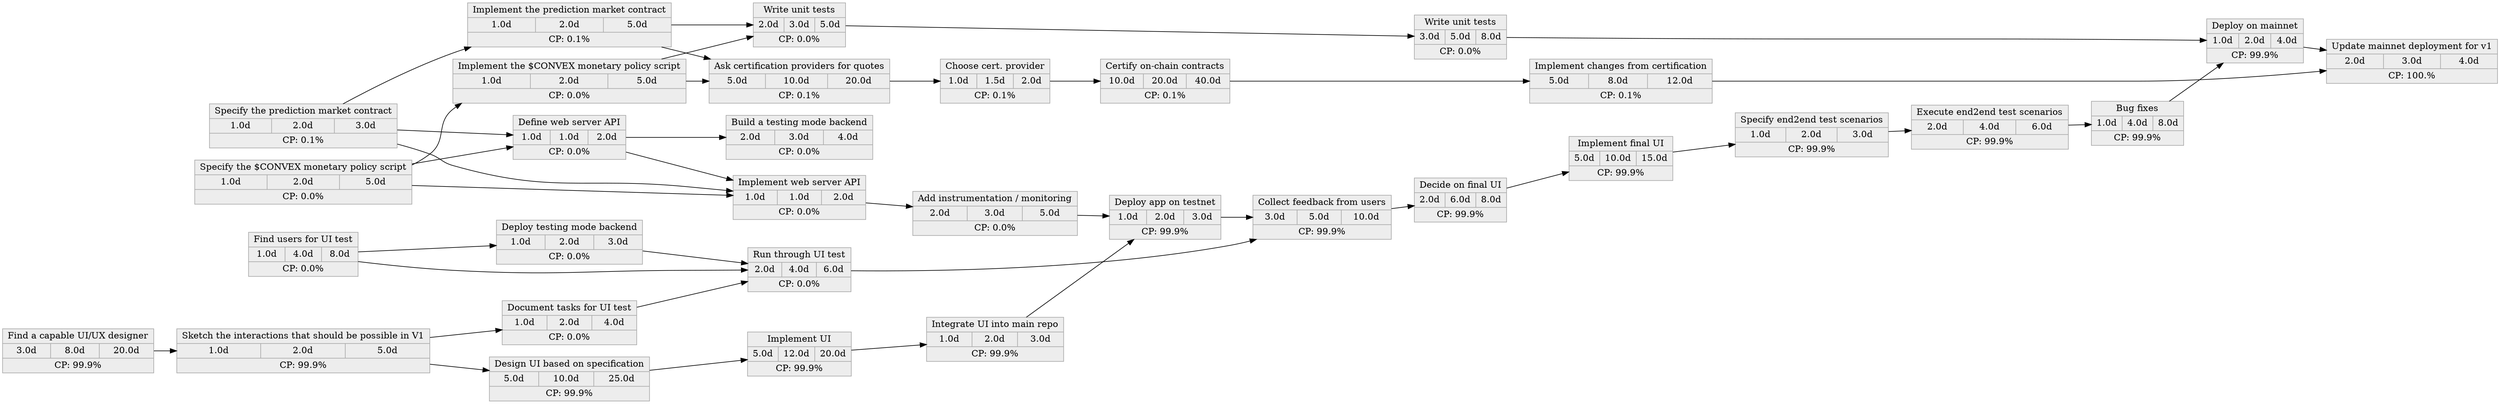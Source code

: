digraph 
{
node [shape=Mrecord]
rankdir=LR
  node [color="darkgray" fillcolor="grey93" style="filled" height=".1" shape="record"]
  "TaskID 0" [label="Specify the prediction market contract|{1.0d|2.0d|3.0d}|CP: 0.1%"]
  "TaskID 1" [label="Specify the $CONVEX monetary policy script|{1.0d|2.0d|5.0d}|CP: 0.0%"]
  "TaskID 2" [label="Implement the prediction market contract|{1.0d|2.0d|5.0d}|CP: 0.1%"]
  "TaskID 3" [label="Implement the $CONVEX monetary policy script|{1.0d|2.0d|5.0d}|CP: 0.0%"]
  "TaskID 4" [label="Write unit tests|{2.0d|3.0d|5.0d}|CP: 0.0%"]
  "TaskID 5" [label="Write unit tests|{3.0d|5.0d|8.0d}|CP: 0.0%"]
  "TaskID 6" [label="Define web server API|{1.0d|1.0d|2.0d}|CP: 0.0%"]
  "TaskID 7" [label="Implement web server API|{1.0d|1.0d|2.0d}|CP: 0.0%"]
  "TaskID 8" [label="Add instrumentation / monitoring|{2.0d|3.0d|5.0d}|CP: 0.0%"]
  "TaskID 9" [label="Find a capable UI/UX designer|{3.0d|8.0d|20.0d}|CP: 99.9%"]
  "TaskID 10" [label="Sketch the interactions that should be possible in V1|{1.0d|2.0d|5.0d}|CP: 99.9%"]
  "TaskID 11" [label="Design UI based on specification|{5.0d|10.0d|25.0d}|CP: 99.9%"]
  "TaskID 12" [label="Implement UI|{5.0d|12.0d|20.0d}|CP: 99.9%"]
  "TaskID 13" [label="Integrate UI into main repo|{1.0d|2.0d|3.0d}|CP: 99.9%"]
  "TaskID 14" [label="Build a testing mode backend|{2.0d|3.0d|4.0d}|CP: 0.0%"]
  "TaskID 15" [label="Find users for UI test|{1.0d|4.0d|8.0d}|CP: 0.0%"]
  "TaskID 16" [label="Deploy testing mode backend|{1.0d|2.0d|3.0d}|CP: 0.0%"]
  "TaskID 17" [label="Document tasks for UI test|{1.0d|2.0d|4.0d}|CP: 0.0%"]
  "TaskID 18" [label="Run through UI test|{2.0d|4.0d|6.0d}|CP: 0.0%"]
  "TaskID 19" [label="Deploy app on testnet|{1.0d|2.0d|3.0d}|CP: 99.9%"]
  "TaskID 20" [label="Collect feedback from users|{3.0d|5.0d|10.0d}|CP: 99.9%"]
  "TaskID 21" [label="Decide on final UI|{2.0d|6.0d|8.0d}|CP: 99.9%"]
  "TaskID 22" [label="Implement final UI|{5.0d|10.0d|15.0d}|CP: 99.9%"]
  "TaskID 23" [label="Specify end2end test scenarios|{1.0d|2.0d|3.0d}|CP: 99.9%"]
  "TaskID 24" [label="Execute end2end test scenarios|{2.0d|4.0d|6.0d}|CP: 99.9%"]
  "TaskID 25" [label="Bug fixes|{1.0d|4.0d|8.0d}|CP: 99.9%"]
  "TaskID 26" [label="Deploy on mainnet|{1.0d|2.0d|4.0d}|CP: 99.9%"]
  "TaskID 27" [label="Ask certification providers for quotes|{5.0d|10.0d|20.0d}|CP: 0.1%"]
  "TaskID 28" [label="Choose cert. provider|{1.0d|1.5d|2.0d}|CP: 0.1%"]
  "TaskID 29" [label="Certify on-chain contracts|{10.0d|20.0d|40.0d}|CP: 0.1%"]
  "TaskID 30" [label="Implement changes from certification|{5.0d|8.0d|12.0d}|CP: 0.1%"]
  "TaskID 31" [label="Update mainnet deployment for v1|{2.0d|3.0d|4.0d}|CP: 100.%"]
  "TaskID 0" -> "TaskID 2"
  "TaskID 0" -> "TaskID 6"
  "TaskID 0" -> "TaskID 7"
  "TaskID 1" -> "TaskID 3"
  "TaskID 1" -> "TaskID 6"
  "TaskID 1" -> "TaskID 7"
  "TaskID 2" -> "TaskID 4"
  "TaskID 2" -> "TaskID 27"
  "TaskID 3" -> "TaskID 4"
  "TaskID 3" -> "TaskID 27"
  "TaskID 4" -> "TaskID 5"
  "TaskID 5" -> "TaskID 26"
  "TaskID 6" -> "TaskID 7"
  "TaskID 6" -> "TaskID 14"
  "TaskID 7" -> "TaskID 8"
  "TaskID 8" -> "TaskID 19"
  "TaskID 9" -> "TaskID 10"
  "TaskID 10" -> "TaskID 11"
  "TaskID 10" -> "TaskID 17"
  "TaskID 11" -> "TaskID 12"
  "TaskID 12" -> "TaskID 13"
  "TaskID 13" -> "TaskID 19"
  "TaskID 15" -> "TaskID 16"
  "TaskID 15" -> "TaskID 18"
  "TaskID 16" -> "TaskID 18"
  "TaskID 17" -> "TaskID 18"
  "TaskID 18" -> "TaskID 20"
  "TaskID 19" -> "TaskID 20"
  "TaskID 20" -> "TaskID 21"
  "TaskID 21" -> "TaskID 22"
  "TaskID 22" -> "TaskID 23"
  "TaskID 23" -> "TaskID 24"
  "TaskID 24" -> "TaskID 25"
  "TaskID 25" -> "TaskID 26"
  "TaskID 26" -> "TaskID 31"
  "TaskID 27" -> "TaskID 28"
  "TaskID 28" -> "TaskID 29"
  "TaskID 29" -> "TaskID 30"
  "TaskID 30" -> "TaskID 31"
}
